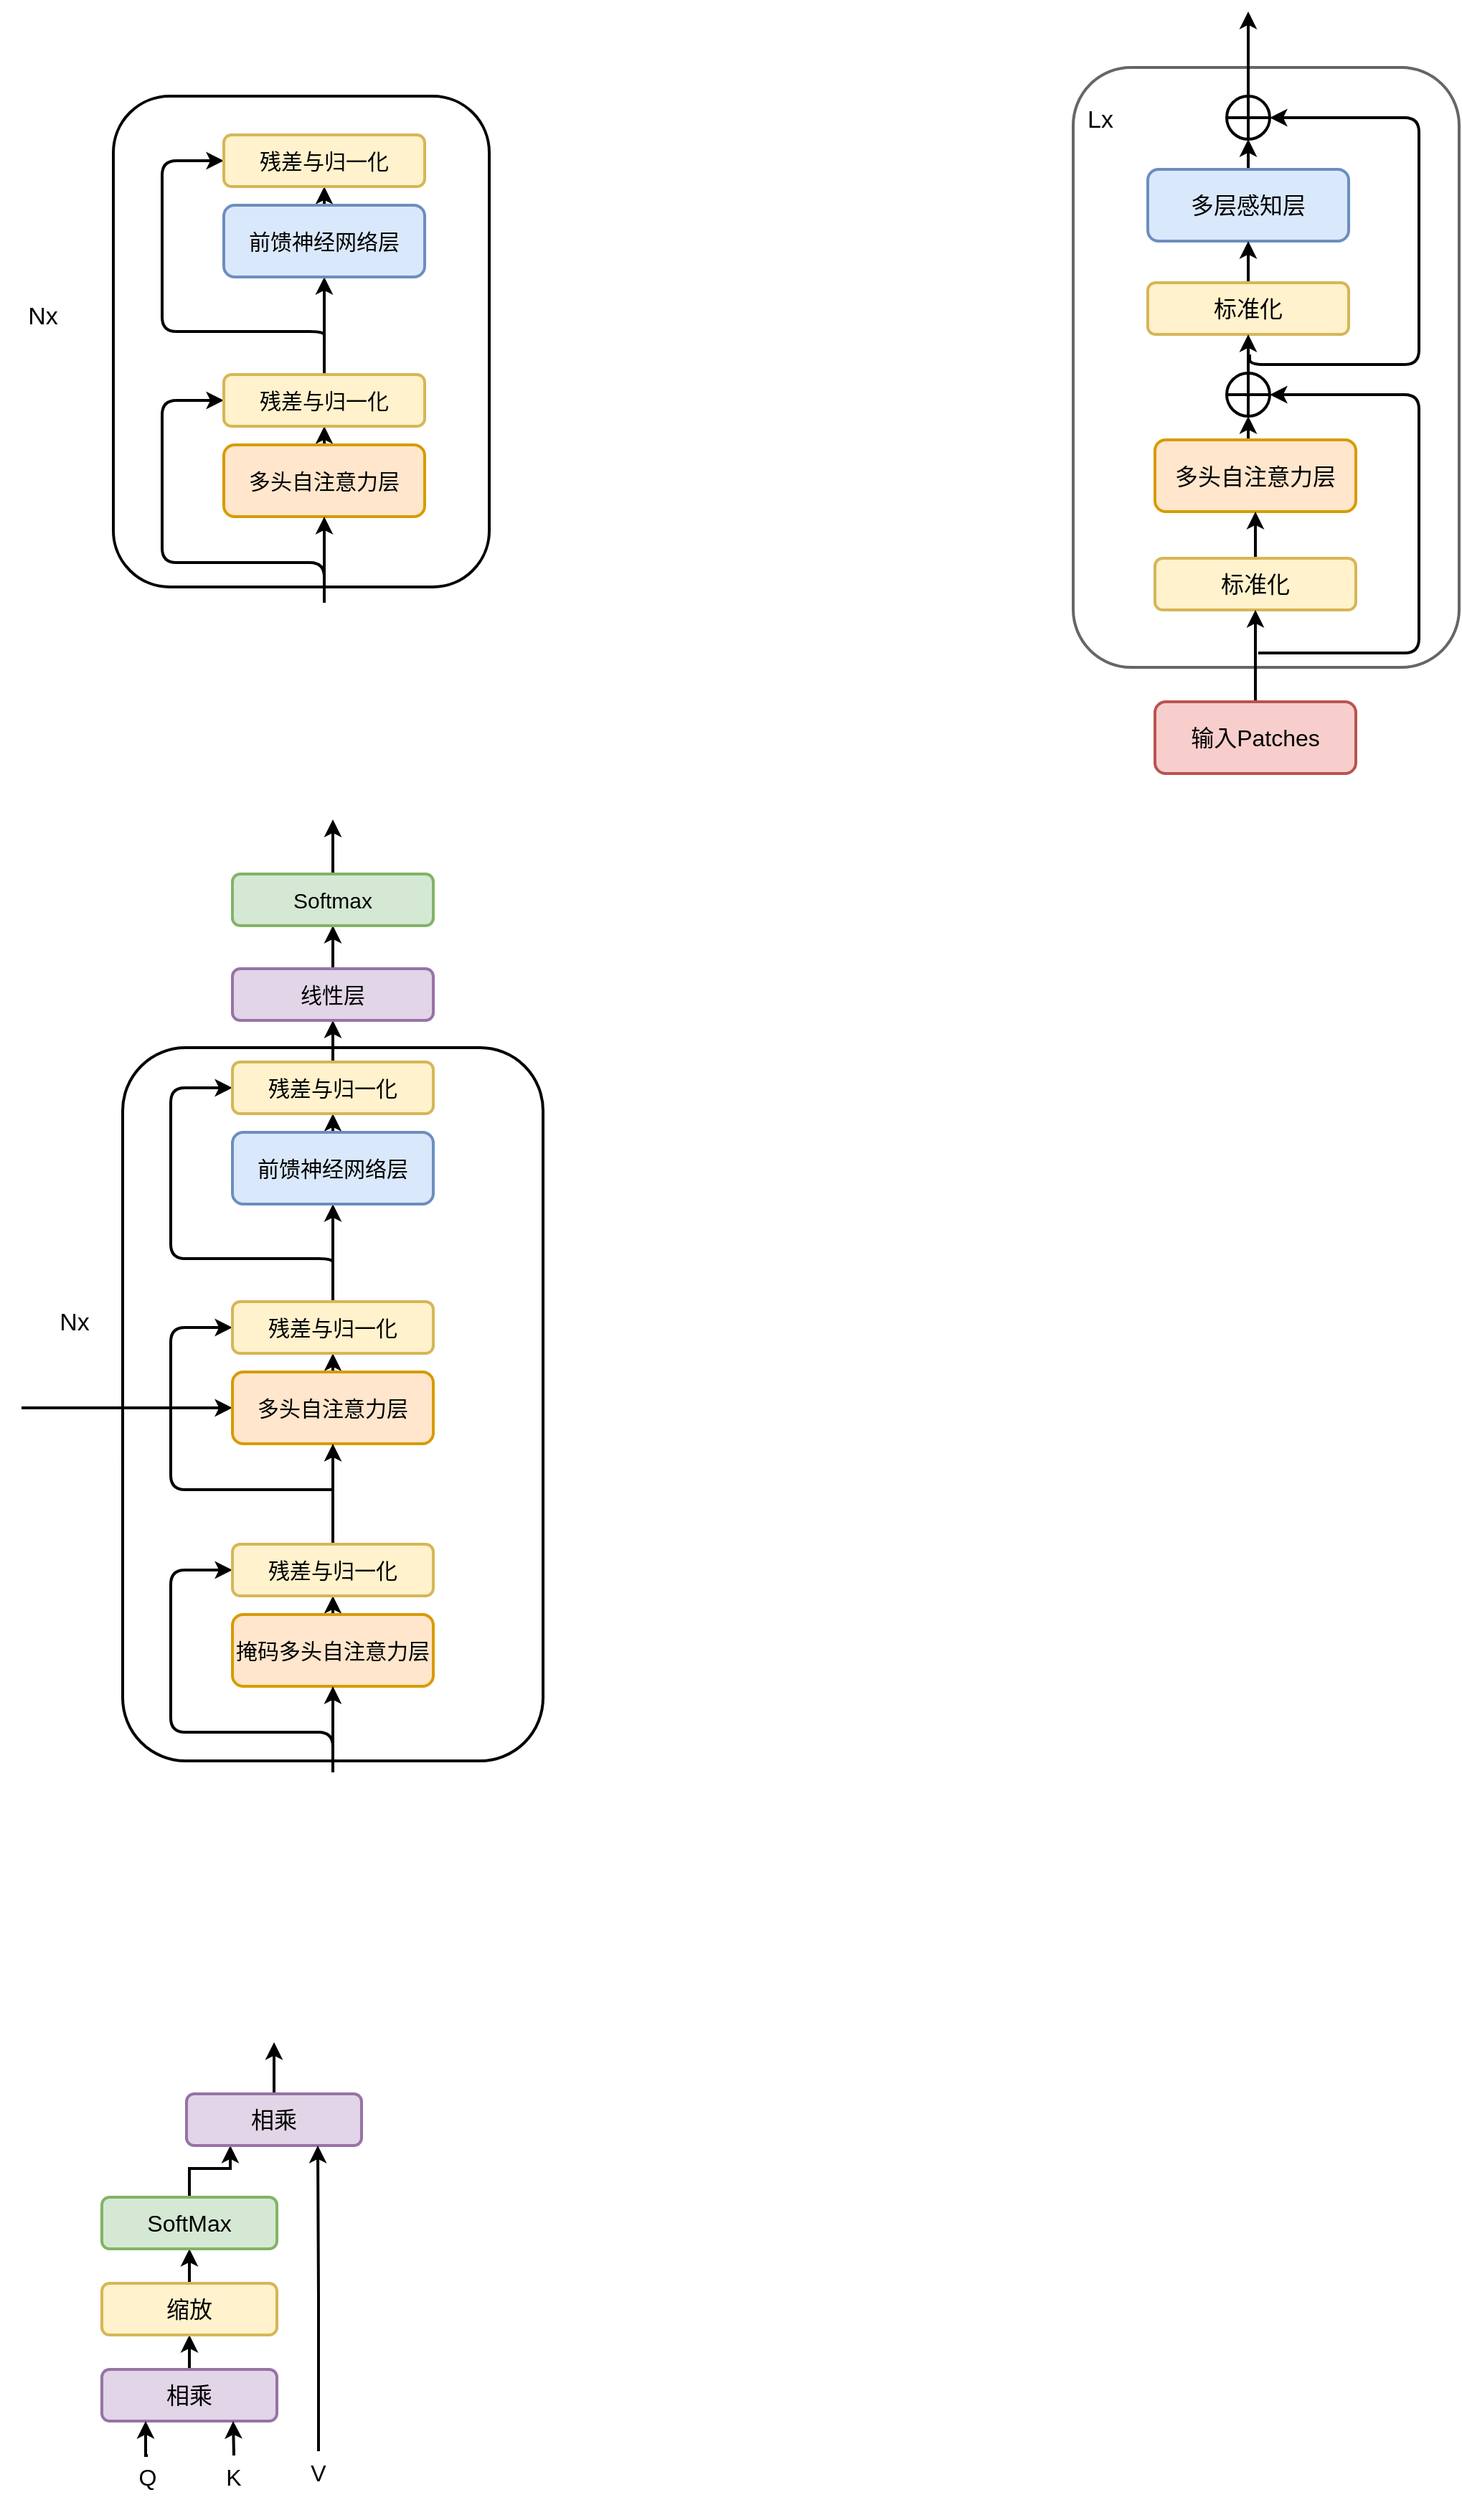 <mxfile version="24.3.1" type="github">
  <diagram name="第 1 页" id="DM9VP7HD3nr4KHD6RDbp">
    <mxGraphModel dx="1174" dy="1534" grid="0" gridSize="10" guides="1" tooltips="1" connect="1" arrows="1" fold="1" page="0" pageScale="1" pageWidth="827" pageHeight="1169" background="#ffffff" math="0" shadow="0">
      <root>
        <mxCell id="0" />
        <mxCell id="1" parent="0" />
        <mxCell id="XPvsS2fj3rSJePhLZX9D-6" style="edgeStyle=orthogonalEdgeStyle;rounded=0;orthogonalLoop=1;jettySize=auto;html=1;exitX=0.5;exitY=0;exitDx=0;exitDy=0;entryX=0.5;entryY=1;entryDx=0;entryDy=0;strokeWidth=2;fontSize=15;" edge="1" parent="1" source="XPvsS2fj3rSJePhLZX9D-1" target="XPvsS2fj3rSJePhLZX9D-3">
          <mxGeometry relative="1" as="geometry" />
        </mxCell>
        <mxCell id="XPvsS2fj3rSJePhLZX9D-1" value="多头自注意力层" style="rounded=1;whiteSpace=wrap;html=1;fillColor=#ffe6cc;strokeColor=#d79b00;strokeWidth=2;fontSize=15;" vertex="1" parent="1">
          <mxGeometry x="71" y="273" width="140" height="50" as="geometry" />
        </mxCell>
        <mxCell id="XPvsS2fj3rSJePhLZX9D-2" value="" style="rounded=1;whiteSpace=wrap;html=1;fillColor=none;strokeWidth=2;fontSize=15;" vertex="1" parent="1">
          <mxGeometry x="-6" y="30" width="262" height="342" as="geometry" />
        </mxCell>
        <mxCell id="XPvsS2fj3rSJePhLZX9D-7" style="edgeStyle=orthogonalEdgeStyle;rounded=0;orthogonalLoop=1;jettySize=auto;html=1;exitX=0.5;exitY=0;exitDx=0;exitDy=0;entryX=0.5;entryY=1;entryDx=0;entryDy=0;strokeWidth=2;fontSize=15;" edge="1" parent="1" source="XPvsS2fj3rSJePhLZX9D-3" target="XPvsS2fj3rSJePhLZX9D-4">
          <mxGeometry relative="1" as="geometry" />
        </mxCell>
        <mxCell id="XPvsS2fj3rSJePhLZX9D-11" style="edgeStyle=orthogonalEdgeStyle;rounded=1;orthogonalLoop=1;jettySize=auto;html=1;exitX=0;exitY=0.5;exitDx=0;exitDy=0;startArrow=classic;startFill=1;endArrow=none;endFill=0;strokeWidth=2;fontSize=15;curved=0;" edge="1" parent="1" source="XPvsS2fj3rSJePhLZX9D-3">
          <mxGeometry relative="1" as="geometry">
            <mxPoint x="141" y="383" as="targetPoint" />
            <Array as="points">
              <mxPoint x="28" y="242" />
              <mxPoint x="28" y="355" />
              <mxPoint x="141" y="355" />
            </Array>
          </mxGeometry>
        </mxCell>
        <mxCell id="XPvsS2fj3rSJePhLZX9D-3" value="残差与归一化" style="rounded=1;whiteSpace=wrap;html=1;fillColor=#fff2cc;strokeColor=#d6b656;strokeWidth=2;fontSize=15;" vertex="1" parent="1">
          <mxGeometry x="71" y="224" width="140" height="36" as="geometry" />
        </mxCell>
        <mxCell id="XPvsS2fj3rSJePhLZX9D-9" style="edgeStyle=orthogonalEdgeStyle;rounded=0;orthogonalLoop=1;jettySize=auto;html=1;exitX=0.5;exitY=0;exitDx=0;exitDy=0;entryX=0.5;entryY=1;entryDx=0;entryDy=0;strokeWidth=2;fontSize=15;" edge="1" parent="1" source="XPvsS2fj3rSJePhLZX9D-4" target="XPvsS2fj3rSJePhLZX9D-5">
          <mxGeometry relative="1" as="geometry" />
        </mxCell>
        <mxCell id="XPvsS2fj3rSJePhLZX9D-4" value="前馈神经网络层" style="rounded=1;whiteSpace=wrap;html=1;fillColor=#dae8fc;strokeColor=#6c8ebf;strokeWidth=2;fontSize=15;" vertex="1" parent="1">
          <mxGeometry x="71" y="106" width="140" height="50" as="geometry" />
        </mxCell>
        <mxCell id="XPvsS2fj3rSJePhLZX9D-12" style="edgeStyle=orthogonalEdgeStyle;rounded=1;orthogonalLoop=1;jettySize=auto;html=1;exitX=0;exitY=0.5;exitDx=0;exitDy=0;startArrow=classic;startFill=1;endArrow=none;endFill=0;strokeWidth=2;fontSize=15;curved=0;" edge="1" parent="1" source="XPvsS2fj3rSJePhLZX9D-5">
          <mxGeometry relative="1" as="geometry">
            <mxPoint x="141" y="199" as="targetPoint" />
            <Array as="points">
              <mxPoint x="28" y="75" />
              <mxPoint x="28" y="194" />
              <mxPoint x="141" y="194" />
            </Array>
          </mxGeometry>
        </mxCell>
        <mxCell id="XPvsS2fj3rSJePhLZX9D-5" value="残差与归一化" style="rounded=1;whiteSpace=wrap;html=1;fillColor=#fff2cc;strokeColor=#d6b656;strokeWidth=2;fontSize=15;" vertex="1" parent="1">
          <mxGeometry x="71" y="57" width="140" height="36" as="geometry" />
        </mxCell>
        <mxCell id="XPvsS2fj3rSJePhLZX9D-10" value="" style="endArrow=classic;html=1;rounded=0;entryX=0.5;entryY=1;entryDx=0;entryDy=0;strokeWidth=2;fontSize=15;" edge="1" parent="1" target="XPvsS2fj3rSJePhLZX9D-1">
          <mxGeometry width="50" height="50" relative="1" as="geometry">
            <mxPoint x="141" y="358" as="sourcePoint" />
            <mxPoint x="192" y="395" as="targetPoint" />
            <Array as="points">
              <mxPoint x="141" y="372" />
            </Array>
          </mxGeometry>
        </mxCell>
        <mxCell id="XPvsS2fj3rSJePhLZX9D-13" value="&lt;font style=&quot;font-size: 17px;&quot;&gt;Nx&lt;/font&gt;" style="text;html=1;align=center;verticalAlign=middle;whiteSpace=wrap;rounded=0;fontSize=15;" vertex="1" parent="1">
          <mxGeometry x="-85" y="169" width="60" height="30" as="geometry" />
        </mxCell>
        <mxCell id="XPvsS2fj3rSJePhLZX9D-15" style="edgeStyle=orthogonalEdgeStyle;rounded=0;orthogonalLoop=1;jettySize=auto;html=1;exitX=0.5;exitY=0;exitDx=0;exitDy=0;entryX=0.5;entryY=1;entryDx=0;entryDy=0;strokeWidth=2;fontSize=15;" edge="1" parent="1" source="XPvsS2fj3rSJePhLZX9D-16" target="XPvsS2fj3rSJePhLZX9D-20">
          <mxGeometry relative="1" as="geometry" />
        </mxCell>
        <mxCell id="XPvsS2fj3rSJePhLZX9D-33" style="edgeStyle=orthogonalEdgeStyle;rounded=0;orthogonalLoop=1;jettySize=auto;html=1;exitX=0;exitY=0.5;exitDx=0;exitDy=0;strokeWidth=2;endArrow=none;endFill=0;startArrow=classic;startFill=1;" edge="1" parent="1" source="XPvsS2fj3rSJePhLZX9D-16">
          <mxGeometry relative="1" as="geometry">
            <mxPoint x="-70" y="944" as="targetPoint" />
          </mxGeometry>
        </mxCell>
        <mxCell id="XPvsS2fj3rSJePhLZX9D-16" value="多头自注意力层" style="rounded=1;whiteSpace=wrap;html=1;fillColor=#ffe6cc;strokeColor=#d79b00;strokeWidth=2;fontSize=15;" vertex="1" parent="1">
          <mxGeometry x="77" y="919" width="140" height="50" as="geometry" />
        </mxCell>
        <mxCell id="XPvsS2fj3rSJePhLZX9D-17" value="" style="rounded=1;whiteSpace=wrap;html=1;fillColor=none;strokeWidth=2;fontSize=15;" vertex="1" parent="1">
          <mxGeometry x="0.5" y="693" width="293" height="497" as="geometry" />
        </mxCell>
        <mxCell id="XPvsS2fj3rSJePhLZX9D-18" style="edgeStyle=orthogonalEdgeStyle;rounded=0;orthogonalLoop=1;jettySize=auto;html=1;exitX=0.5;exitY=0;exitDx=0;exitDy=0;entryX=0.5;entryY=1;entryDx=0;entryDy=0;strokeWidth=2;fontSize=15;" edge="1" parent="1" source="XPvsS2fj3rSJePhLZX9D-20" target="XPvsS2fj3rSJePhLZX9D-22">
          <mxGeometry relative="1" as="geometry" />
        </mxCell>
        <mxCell id="XPvsS2fj3rSJePhLZX9D-19" style="edgeStyle=orthogonalEdgeStyle;rounded=1;orthogonalLoop=1;jettySize=auto;html=1;exitX=0;exitY=0.5;exitDx=0;exitDy=0;startArrow=classic;startFill=1;endArrow=none;endFill=0;strokeWidth=2;fontSize=15;curved=0;" edge="1" parent="1" source="XPvsS2fj3rSJePhLZX9D-20">
          <mxGeometry relative="1" as="geometry">
            <mxPoint x="147" y="1001" as="targetPoint" />
            <Array as="points">
              <mxPoint x="34" y="888" />
              <mxPoint x="34" y="1001" />
              <mxPoint x="147" y="1001" />
            </Array>
          </mxGeometry>
        </mxCell>
        <mxCell id="XPvsS2fj3rSJePhLZX9D-20" value="残差与归一化" style="rounded=1;whiteSpace=wrap;html=1;fillColor=#fff2cc;strokeColor=#d6b656;strokeWidth=2;fontSize=15;" vertex="1" parent="1">
          <mxGeometry x="77" y="870" width="140" height="36" as="geometry" />
        </mxCell>
        <mxCell id="XPvsS2fj3rSJePhLZX9D-21" style="edgeStyle=orthogonalEdgeStyle;rounded=0;orthogonalLoop=1;jettySize=auto;html=1;exitX=0.5;exitY=0;exitDx=0;exitDy=0;entryX=0.5;entryY=1;entryDx=0;entryDy=0;strokeWidth=2;fontSize=15;" edge="1" parent="1" source="XPvsS2fj3rSJePhLZX9D-22" target="XPvsS2fj3rSJePhLZX9D-24">
          <mxGeometry relative="1" as="geometry" />
        </mxCell>
        <mxCell id="XPvsS2fj3rSJePhLZX9D-22" value="前馈神经网络层" style="rounded=1;whiteSpace=wrap;html=1;fillColor=#dae8fc;strokeColor=#6c8ebf;strokeWidth=2;fontSize=15;" vertex="1" parent="1">
          <mxGeometry x="77" y="752" width="140" height="50" as="geometry" />
        </mxCell>
        <mxCell id="XPvsS2fj3rSJePhLZX9D-23" style="edgeStyle=orthogonalEdgeStyle;rounded=1;orthogonalLoop=1;jettySize=auto;html=1;exitX=0;exitY=0.5;exitDx=0;exitDy=0;startArrow=classic;startFill=1;endArrow=none;endFill=0;strokeWidth=2;fontSize=15;curved=0;" edge="1" parent="1" source="XPvsS2fj3rSJePhLZX9D-24">
          <mxGeometry relative="1" as="geometry">
            <mxPoint x="147" y="845" as="targetPoint" />
            <Array as="points">
              <mxPoint x="34" y="721" />
              <mxPoint x="34" y="840" />
              <mxPoint x="147" y="840" />
            </Array>
          </mxGeometry>
        </mxCell>
        <mxCell id="XPvsS2fj3rSJePhLZX9D-38" style="edgeStyle=orthogonalEdgeStyle;rounded=0;orthogonalLoop=1;jettySize=auto;html=1;exitX=0.5;exitY=0;exitDx=0;exitDy=0;entryX=0.5;entryY=1;entryDx=0;entryDy=0;strokeWidth=2;" edge="1" parent="1" source="XPvsS2fj3rSJePhLZX9D-24" target="XPvsS2fj3rSJePhLZX9D-36">
          <mxGeometry relative="1" as="geometry" />
        </mxCell>
        <mxCell id="XPvsS2fj3rSJePhLZX9D-24" value="残差与归一化" style="rounded=1;whiteSpace=wrap;html=1;fillColor=#fff2cc;strokeColor=#d6b656;strokeWidth=2;fontSize=15;" vertex="1" parent="1">
          <mxGeometry x="77" y="703" width="140" height="36" as="geometry" />
        </mxCell>
        <mxCell id="XPvsS2fj3rSJePhLZX9D-26" value="&lt;font style=&quot;font-size: 17px;&quot;&gt;Nx&lt;/font&gt;" style="text;html=1;align=center;verticalAlign=middle;whiteSpace=wrap;rounded=0;fontSize=15;strokeWidth=2;" vertex="1" parent="1">
          <mxGeometry x="-63" y="870" width="60" height="30" as="geometry" />
        </mxCell>
        <mxCell id="XPvsS2fj3rSJePhLZX9D-27" style="edgeStyle=orthogonalEdgeStyle;rounded=0;orthogonalLoop=1;jettySize=auto;html=1;exitX=0.5;exitY=0;exitDx=0;exitDy=0;entryX=0.5;entryY=1;entryDx=0;entryDy=0;strokeWidth=2;fontSize=15;" edge="1" parent="1" source="XPvsS2fj3rSJePhLZX9D-28" target="XPvsS2fj3rSJePhLZX9D-30">
          <mxGeometry relative="1" as="geometry" />
        </mxCell>
        <mxCell id="XPvsS2fj3rSJePhLZX9D-28" value="掩码多头自注意力层" style="rounded=1;whiteSpace=wrap;html=1;fillColor=#ffe6cc;strokeColor=#d79b00;strokeWidth=2;fontSize=15;" vertex="1" parent="1">
          <mxGeometry x="77" y="1088" width="140" height="50" as="geometry" />
        </mxCell>
        <mxCell id="XPvsS2fj3rSJePhLZX9D-29" style="edgeStyle=orthogonalEdgeStyle;rounded=1;orthogonalLoop=1;jettySize=auto;html=1;exitX=0;exitY=0.5;exitDx=0;exitDy=0;startArrow=classic;startFill=1;endArrow=none;endFill=0;strokeWidth=2;fontSize=15;curved=0;" edge="1" parent="1" source="XPvsS2fj3rSJePhLZX9D-30">
          <mxGeometry relative="1" as="geometry">
            <mxPoint x="147" y="1198" as="targetPoint" />
            <Array as="points">
              <mxPoint x="34" y="1057" />
              <mxPoint x="34" y="1170" />
              <mxPoint x="147" y="1170" />
            </Array>
          </mxGeometry>
        </mxCell>
        <mxCell id="XPvsS2fj3rSJePhLZX9D-32" style="edgeStyle=orthogonalEdgeStyle;rounded=0;orthogonalLoop=1;jettySize=auto;html=1;exitX=0.5;exitY=0;exitDx=0;exitDy=0;entryX=0.5;entryY=1;entryDx=0;entryDy=0;strokeWidth=2;" edge="1" parent="1" source="XPvsS2fj3rSJePhLZX9D-30" target="XPvsS2fj3rSJePhLZX9D-16">
          <mxGeometry relative="1" as="geometry" />
        </mxCell>
        <mxCell id="XPvsS2fj3rSJePhLZX9D-30" value="残差与归一化" style="rounded=1;whiteSpace=wrap;html=1;fillColor=#fff2cc;strokeColor=#d6b656;strokeWidth=2;fontSize=15;" vertex="1" parent="1">
          <mxGeometry x="77" y="1039" width="140" height="36" as="geometry" />
        </mxCell>
        <mxCell id="XPvsS2fj3rSJePhLZX9D-31" value="" style="endArrow=classic;html=1;rounded=0;entryX=0.5;entryY=1;entryDx=0;entryDy=0;strokeWidth=2;fontSize=15;" edge="1" parent="1" target="XPvsS2fj3rSJePhLZX9D-28">
          <mxGeometry width="50" height="50" relative="1" as="geometry">
            <mxPoint x="147" y="1173" as="sourcePoint" />
            <mxPoint x="198" y="1210" as="targetPoint" />
            <Array as="points">
              <mxPoint x="147" y="1187" />
            </Array>
          </mxGeometry>
        </mxCell>
        <mxCell id="XPvsS2fj3rSJePhLZX9D-39" style="edgeStyle=orthogonalEdgeStyle;rounded=0;orthogonalLoop=1;jettySize=auto;html=1;exitX=0.5;exitY=0;exitDx=0;exitDy=0;entryX=0.5;entryY=1;entryDx=0;entryDy=0;strokeWidth=2;" edge="1" parent="1" source="XPvsS2fj3rSJePhLZX9D-36" target="XPvsS2fj3rSJePhLZX9D-37">
          <mxGeometry relative="1" as="geometry" />
        </mxCell>
        <mxCell id="XPvsS2fj3rSJePhLZX9D-36" value="线性层" style="rounded=1;whiteSpace=wrap;html=1;fillColor=#e1d5e7;strokeColor=#9673a6;strokeWidth=2;fontSize=15;" vertex="1" parent="1">
          <mxGeometry x="77" y="638" width="140" height="36" as="geometry" />
        </mxCell>
        <mxCell id="XPvsS2fj3rSJePhLZX9D-40" style="edgeStyle=orthogonalEdgeStyle;rounded=0;orthogonalLoop=1;jettySize=auto;html=1;exitX=0.5;exitY=0;exitDx=0;exitDy=0;strokeWidth=2;" edge="1" parent="1" source="XPvsS2fj3rSJePhLZX9D-37">
          <mxGeometry relative="1" as="geometry">
            <mxPoint x="147" y="534" as="targetPoint" />
          </mxGeometry>
        </mxCell>
        <mxCell id="XPvsS2fj3rSJePhLZX9D-37" value="Softmax" style="rounded=1;whiteSpace=wrap;html=1;fillColor=#d5e8d4;strokeColor=#82b366;strokeWidth=2;fontSize=15;" vertex="1" parent="1">
          <mxGeometry x="77" y="572" width="140" height="36" as="geometry" />
        </mxCell>
        <mxCell id="XPvsS2fj3rSJePhLZX9D-45" style="edgeStyle=orthogonalEdgeStyle;rounded=0;orthogonalLoop=1;jettySize=auto;html=1;exitX=0.5;exitY=0;exitDx=0;exitDy=0;entryX=0.5;entryY=1;entryDx=0;entryDy=0;strokeWidth=2;fontSize=16;" edge="1" parent="1" source="XPvsS2fj3rSJePhLZX9D-41" target="XPvsS2fj3rSJePhLZX9D-42">
          <mxGeometry relative="1" as="geometry" />
        </mxCell>
        <mxCell id="XPvsS2fj3rSJePhLZX9D-41" value="相乘" style="rounded=1;whiteSpace=wrap;html=1;strokeWidth=2;fontSize=16;fillColor=#e1d5e7;strokeColor=#9673a6;" vertex="1" parent="1">
          <mxGeometry x="-14" y="1614" width="122" height="36" as="geometry" />
        </mxCell>
        <mxCell id="XPvsS2fj3rSJePhLZX9D-46" style="edgeStyle=orthogonalEdgeStyle;rounded=0;orthogonalLoop=1;jettySize=auto;html=1;exitX=0.5;exitY=0;exitDx=0;exitDy=0;entryX=0.5;entryY=1;entryDx=0;entryDy=0;strokeWidth=2;fontSize=16;" edge="1" parent="1" source="XPvsS2fj3rSJePhLZX9D-42" target="XPvsS2fj3rSJePhLZX9D-43">
          <mxGeometry relative="1" as="geometry" />
        </mxCell>
        <mxCell id="XPvsS2fj3rSJePhLZX9D-42" value="缩放" style="rounded=1;whiteSpace=wrap;html=1;strokeWidth=2;fontSize=16;fillColor=#fff2cc;strokeColor=#d6b656;" vertex="1" parent="1">
          <mxGeometry x="-14" y="1554" width="122" height="36" as="geometry" />
        </mxCell>
        <mxCell id="XPvsS2fj3rSJePhLZX9D-47" style="edgeStyle=orthogonalEdgeStyle;rounded=0;orthogonalLoop=1;jettySize=auto;html=1;exitX=0.5;exitY=0;exitDx=0;exitDy=0;entryX=0.25;entryY=1;entryDx=0;entryDy=0;strokeWidth=2;fontSize=16;" edge="1" parent="1" source="XPvsS2fj3rSJePhLZX9D-43" target="XPvsS2fj3rSJePhLZX9D-44">
          <mxGeometry relative="1" as="geometry" />
        </mxCell>
        <mxCell id="XPvsS2fj3rSJePhLZX9D-43" value="SoftMax" style="rounded=1;whiteSpace=wrap;html=1;strokeWidth=2;fontSize=16;fillColor=#d5e8d4;strokeColor=#82b366;" vertex="1" parent="1">
          <mxGeometry x="-14" y="1494" width="122" height="36" as="geometry" />
        </mxCell>
        <mxCell id="XPvsS2fj3rSJePhLZX9D-54" style="edgeStyle=orthogonalEdgeStyle;rounded=0;orthogonalLoop=1;jettySize=auto;html=1;exitX=0.5;exitY=0;exitDx=0;exitDy=0;strokeWidth=2;" edge="1" parent="1" source="XPvsS2fj3rSJePhLZX9D-44">
          <mxGeometry relative="1" as="geometry">
            <mxPoint x="106" y="1386" as="targetPoint" />
          </mxGeometry>
        </mxCell>
        <mxCell id="XPvsS2fj3rSJePhLZX9D-44" value="相乘" style="rounded=1;whiteSpace=wrap;html=1;strokeWidth=2;fontSize=16;fillColor=#e1d5e7;strokeColor=#9673a6;" vertex="1" parent="1">
          <mxGeometry x="45" y="1422" width="122" height="36" as="geometry" />
        </mxCell>
        <mxCell id="XPvsS2fj3rSJePhLZX9D-52" style="edgeStyle=orthogonalEdgeStyle;rounded=0;orthogonalLoop=1;jettySize=auto;html=1;exitX=0.5;exitY=0;exitDx=0;exitDy=0;entryX=0.25;entryY=1;entryDx=0;entryDy=0;strokeWidth=2;fontSize=16;" edge="1" parent="1" source="XPvsS2fj3rSJePhLZX9D-48" target="XPvsS2fj3rSJePhLZX9D-41">
          <mxGeometry relative="1" as="geometry" />
        </mxCell>
        <mxCell id="XPvsS2fj3rSJePhLZX9D-48" value="Q" style="text;html=1;align=center;verticalAlign=middle;whiteSpace=wrap;rounded=0;strokeWidth=2;fontSize=16;" vertex="1" parent="1">
          <mxGeometry x="-12" y="1674" width="60" height="30" as="geometry" />
        </mxCell>
        <mxCell id="XPvsS2fj3rSJePhLZX9D-51" style="edgeStyle=orthogonalEdgeStyle;rounded=0;orthogonalLoop=1;jettySize=auto;html=1;exitX=0.5;exitY=0;exitDx=0;exitDy=0;entryX=0.75;entryY=1;entryDx=0;entryDy=0;strokeWidth=2;fontSize=16;" edge="1" parent="1" source="XPvsS2fj3rSJePhLZX9D-49" target="XPvsS2fj3rSJePhLZX9D-41">
          <mxGeometry relative="1" as="geometry" />
        </mxCell>
        <mxCell id="XPvsS2fj3rSJePhLZX9D-49" value="K" style="text;html=1;align=center;verticalAlign=middle;whiteSpace=wrap;rounded=0;strokeWidth=2;fontSize=16;" vertex="1" parent="1">
          <mxGeometry x="48" y="1674" width="60" height="30" as="geometry" />
        </mxCell>
        <mxCell id="XPvsS2fj3rSJePhLZX9D-53" style="edgeStyle=orthogonalEdgeStyle;rounded=0;orthogonalLoop=1;jettySize=auto;html=1;exitX=0.5;exitY=0;exitDx=0;exitDy=0;entryX=0.75;entryY=1;entryDx=0;entryDy=0;strokeWidth=2;fontSize=16;" edge="1" parent="1" source="XPvsS2fj3rSJePhLZX9D-50" target="XPvsS2fj3rSJePhLZX9D-44">
          <mxGeometry relative="1" as="geometry" />
        </mxCell>
        <mxCell id="XPvsS2fj3rSJePhLZX9D-50" value="V" style="text;html=1;align=center;verticalAlign=middle;whiteSpace=wrap;rounded=0;strokeWidth=2;fontSize=16;" vertex="1" parent="1">
          <mxGeometry x="107" y="1671" width="60" height="30" as="geometry" />
        </mxCell>
        <mxCell id="XPvsS2fj3rSJePhLZX9D-70" style="edgeStyle=orthogonalEdgeStyle;rounded=0;orthogonalLoop=1;jettySize=auto;html=1;exitX=0.5;exitY=0;exitDx=0;exitDy=0;entryX=0.5;entryY=1;entryDx=0;entryDy=0;strokeWidth=2;fontSize=16;" edge="1" parent="1" source="XPvsS2fj3rSJePhLZX9D-57" target="XPvsS2fj3rSJePhLZX9D-69">
          <mxGeometry relative="1" as="geometry" />
        </mxCell>
        <mxCell id="XPvsS2fj3rSJePhLZX9D-57" value="多头自注意力层" style="rounded=1;whiteSpace=wrap;html=1;fillColor=#ffe6cc;strokeColor=#d79b00;strokeWidth=2;fontSize=16;" vertex="1" parent="1">
          <mxGeometry x="720" y="269.5" width="140" height="50" as="geometry" />
        </mxCell>
        <mxCell id="XPvsS2fj3rSJePhLZX9D-58" value="" style="rounded=1;whiteSpace=wrap;html=1;fillColor=none;strokeWidth=2;fontSize=15;fontColor=#333333;strokeColor=#666666;" vertex="1" parent="1">
          <mxGeometry x="663" y="10" width="269" height="418" as="geometry" />
        </mxCell>
        <mxCell id="XPvsS2fj3rSJePhLZX9D-68" style="edgeStyle=orthogonalEdgeStyle;rounded=0;orthogonalLoop=1;jettySize=auto;html=1;exitX=0.5;exitY=0;exitDx=0;exitDy=0;entryX=0.5;entryY=1;entryDx=0;entryDy=0;strokeWidth=2;fontSize=16;" edge="1" parent="1" source="XPvsS2fj3rSJePhLZX9D-61" target="XPvsS2fj3rSJePhLZX9D-57">
          <mxGeometry relative="1" as="geometry" />
        </mxCell>
        <mxCell id="XPvsS2fj3rSJePhLZX9D-61" value="标准化" style="rounded=1;whiteSpace=wrap;html=1;fillColor=#fff2cc;strokeColor=#d6b656;strokeWidth=2;fontSize=16;" vertex="1" parent="1">
          <mxGeometry x="720" y="352" width="140" height="36" as="geometry" />
        </mxCell>
        <mxCell id="XPvsS2fj3rSJePhLZX9D-78" style="edgeStyle=orthogonalEdgeStyle;rounded=0;orthogonalLoop=1;jettySize=auto;html=1;exitX=0.5;exitY=0;exitDx=0;exitDy=0;entryX=0.5;entryY=1;entryDx=0;entryDy=0;strokeWidth=2;fontSize=16;" edge="1" parent="1" source="XPvsS2fj3rSJePhLZX9D-63" target="XPvsS2fj3rSJePhLZX9D-77">
          <mxGeometry relative="1" as="geometry" />
        </mxCell>
        <mxCell id="XPvsS2fj3rSJePhLZX9D-63" value="多层感知层" style="rounded=1;whiteSpace=wrap;html=1;fillColor=#dae8fc;strokeColor=#6c8ebf;strokeWidth=2;fontSize=16;" vertex="1" parent="1">
          <mxGeometry x="715" y="81" width="140" height="50" as="geometry" />
        </mxCell>
        <mxCell id="XPvsS2fj3rSJePhLZX9D-75" style="edgeStyle=orthogonalEdgeStyle;rounded=0;orthogonalLoop=1;jettySize=auto;html=1;exitX=0.5;exitY=0;exitDx=0;exitDy=0;entryX=0.5;entryY=1;entryDx=0;entryDy=0;strokeWidth=2;fontSize=16;" edge="1" parent="1" source="XPvsS2fj3rSJePhLZX9D-65" target="XPvsS2fj3rSJePhLZX9D-63">
          <mxGeometry relative="1" as="geometry" />
        </mxCell>
        <mxCell id="XPvsS2fj3rSJePhLZX9D-65" value="标准化" style="rounded=1;whiteSpace=wrap;html=1;fillColor=#fff2cc;strokeColor=#d6b656;strokeWidth=2;fontSize=16;" vertex="1" parent="1">
          <mxGeometry x="715" y="160" width="140" height="36" as="geometry" />
        </mxCell>
        <mxCell id="XPvsS2fj3rSJePhLZX9D-67" value="&lt;font style=&quot;font-size: 17px;&quot;&gt;Lx&lt;/font&gt;" style="text;html=1;align=center;verticalAlign=middle;whiteSpace=wrap;rounded=0;fontSize=15;" vertex="1" parent="1">
          <mxGeometry x="652" y="32" width="60" height="30" as="geometry" />
        </mxCell>
        <mxCell id="XPvsS2fj3rSJePhLZX9D-71" style="edgeStyle=orthogonalEdgeStyle;rounded=0;orthogonalLoop=1;jettySize=auto;html=1;exitX=0.5;exitY=0;exitDx=0;exitDy=0;strokeWidth=2;fontSize=16;" edge="1" parent="1" source="XPvsS2fj3rSJePhLZX9D-69" target="XPvsS2fj3rSJePhLZX9D-65">
          <mxGeometry relative="1" as="geometry" />
        </mxCell>
        <mxCell id="XPvsS2fj3rSJePhLZX9D-74" style="edgeStyle=orthogonalEdgeStyle;rounded=1;orthogonalLoop=1;jettySize=auto;html=1;exitX=1;exitY=0.5;exitDx=0;exitDy=0;endArrow=none;endFill=0;startArrow=classic;startFill=1;strokeWidth=2;fontSize=16;curved=0;" edge="1" parent="1" source="XPvsS2fj3rSJePhLZX9D-69">
          <mxGeometry relative="1" as="geometry">
            <mxPoint x="792" y="418" as="targetPoint" />
            <Array as="points">
              <mxPoint x="904" y="238" />
              <mxPoint x="904" y="418" />
            </Array>
          </mxGeometry>
        </mxCell>
        <mxCell id="XPvsS2fj3rSJePhLZX9D-69" value="" style="shape=orEllipse;perimeter=ellipsePerimeter;whiteSpace=wrap;html=1;backgroundOutline=1;strokeWidth=2;fontSize=16;" vertex="1" parent="1">
          <mxGeometry x="770" y="223" width="30" height="30" as="geometry" />
        </mxCell>
        <mxCell id="XPvsS2fj3rSJePhLZX9D-73" style="edgeStyle=orthogonalEdgeStyle;rounded=0;orthogonalLoop=1;jettySize=auto;html=1;exitX=0.5;exitY=0;exitDx=0;exitDy=0;entryX=0.5;entryY=1;entryDx=0;entryDy=0;strokeWidth=2;fontSize=16;" edge="1" parent="1" source="XPvsS2fj3rSJePhLZX9D-72" target="XPvsS2fj3rSJePhLZX9D-61">
          <mxGeometry relative="1" as="geometry" />
        </mxCell>
        <mxCell id="XPvsS2fj3rSJePhLZX9D-72" value="输入Patches" style="rounded=1;whiteSpace=wrap;html=1;fillColor=#f8cecc;strokeColor=#b85450;strokeWidth=2;fontSize=16;" vertex="1" parent="1">
          <mxGeometry x="720" y="452" width="140" height="50" as="geometry" />
        </mxCell>
        <mxCell id="XPvsS2fj3rSJePhLZX9D-76" style="edgeStyle=orthogonalEdgeStyle;rounded=1;orthogonalLoop=1;jettySize=auto;html=1;exitX=1;exitY=0.5;exitDx=0;exitDy=0;endArrow=none;endFill=0;startArrow=classic;startFill=1;strokeWidth=2;fontSize=16;curved=0;" edge="1" parent="1" source="XPvsS2fj3rSJePhLZX9D-77">
          <mxGeometry relative="1" as="geometry">
            <mxPoint x="786" y="210" as="targetPoint" />
            <Array as="points">
              <mxPoint x="904" y="45" />
              <mxPoint x="904" y="217" />
              <mxPoint x="786" y="217" />
            </Array>
          </mxGeometry>
        </mxCell>
        <mxCell id="XPvsS2fj3rSJePhLZX9D-79" style="edgeStyle=orthogonalEdgeStyle;rounded=0;orthogonalLoop=1;jettySize=auto;html=1;exitX=0.5;exitY=0;exitDx=0;exitDy=0;strokeWidth=2;" edge="1" parent="1" source="XPvsS2fj3rSJePhLZX9D-77">
          <mxGeometry relative="1" as="geometry">
            <mxPoint x="785" y="-29" as="targetPoint" />
          </mxGeometry>
        </mxCell>
        <mxCell id="XPvsS2fj3rSJePhLZX9D-77" value="" style="shape=orEllipse;perimeter=ellipsePerimeter;whiteSpace=wrap;html=1;backgroundOutline=1;strokeWidth=2;fontSize=16;" vertex="1" parent="1">
          <mxGeometry x="770" y="30" width="30" height="30" as="geometry" />
        </mxCell>
      </root>
    </mxGraphModel>
  </diagram>
</mxfile>
